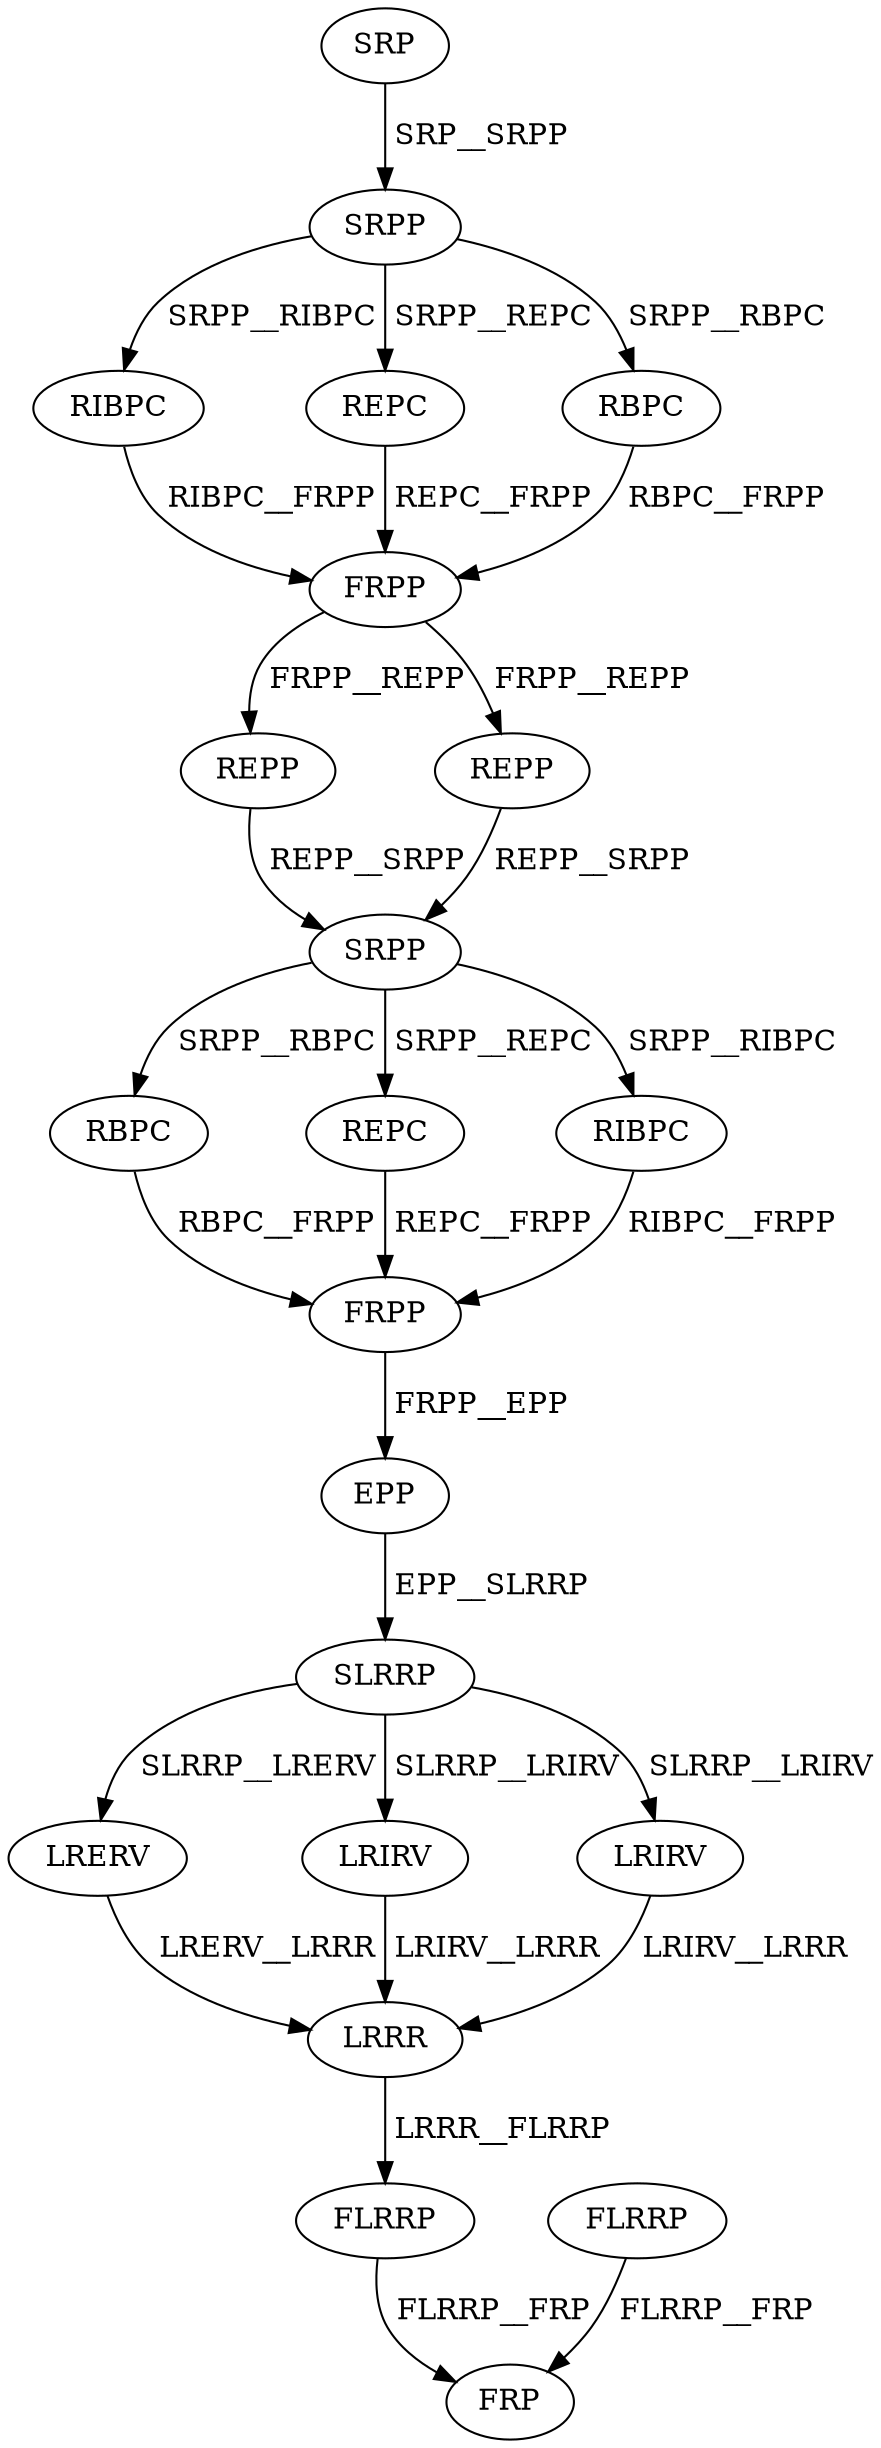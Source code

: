 digraph G { 
1 [label="SRP",color=black,fontcolor=black];
2 [label="SRPP",color=black,fontcolor=black];
3 [label="RIBPC",color=black,fontcolor=black];
4 [label="REPC",color=black,fontcolor=black];
5 [label="RBPC",color=black,fontcolor=black];
6 [label="FRPP",color=black,fontcolor=black];
7 [label="REPP",color=black,fontcolor=black];
8 [label="REPP",color=black,fontcolor=black];
9 [label="SRPP",color=black,fontcolor=black];
10 [label="RBPC",color=black,fontcolor=black];
11 [label="REPC",color=black,fontcolor=black];
12 [label="RIBPC",color=black,fontcolor=black];
13 [label="FRPP",color=black,fontcolor=black];
14 [label="EPP",color=black,fontcolor=black];
15 [label="SLRRP",color=black,fontcolor=black];
16 [label="LRERV",color=black,fontcolor=black];
17 [label="LRIRV",color=black,fontcolor=black];
18 [label="LRIRV",color=black,fontcolor=black];
19 [label="FLRRP",color=black,fontcolor=black];
20 [label="LRRR",color=black,fontcolor=black];
21 [label="FLRRP",color=black,fontcolor=black];
22 [label="FRP",color=black,fontcolor=black];
1->2[label=" SRP__SRPP",color=black,fontcolor=black];
2->3[label=" SRPP__RIBPC",color=black,fontcolor=black];
2->4[label=" SRPP__REPC",color=black,fontcolor=black];
2->5[label=" SRPP__RBPC",color=black,fontcolor=black];
3->6[label=" RIBPC__FRPP",color=black,fontcolor=black];
4->6[label=" REPC__FRPP",color=black,fontcolor=black];
5->6[label=" RBPC__FRPP",color=black,fontcolor=black];
6->7[label=" FRPP__REPP",color=black,fontcolor=black];
6->8[label=" FRPP__REPP",color=black,fontcolor=black];
7->9[label=" REPP__SRPP",color=black,fontcolor=black];
8->9[label=" REPP__SRPP",color=black,fontcolor=black];
9->10[label=" SRPP__RBPC",color=black,fontcolor=black];
9->11[label=" SRPP__REPC",color=black,fontcolor=black];
9->12[label=" SRPP__RIBPC",color=black,fontcolor=black];
10->13[label=" RBPC__FRPP",color=black,fontcolor=black];
11->13[label=" REPC__FRPP",color=black,fontcolor=black];
12->13[label=" RIBPC__FRPP",color=black,fontcolor=black];
13->14[label=" FRPP__EPP",color=black,fontcolor=black];
14->15[label=" EPP__SLRRP",color=black,fontcolor=black];
15->16[label=" SLRRP__LRERV",color=black,fontcolor=black];
15->17[label=" SLRRP__LRIRV",color=black,fontcolor=black];
15->18[label=" SLRRP__LRIRV",color=black,fontcolor=black];
16->20[label=" LRERV__LRRR",color=black,fontcolor=black];
17->20[label=" LRIRV__LRRR",color=black,fontcolor=black];
18->20[label=" LRIRV__LRRR",color=black,fontcolor=black];
19->22[label=" FLRRP__FRP",color=black,fontcolor=black];
20->21[label=" LRRR__FLRRP",color=black,fontcolor=black];
21->22[label=" FLRRP__FRP",color=black,fontcolor=black];
}
